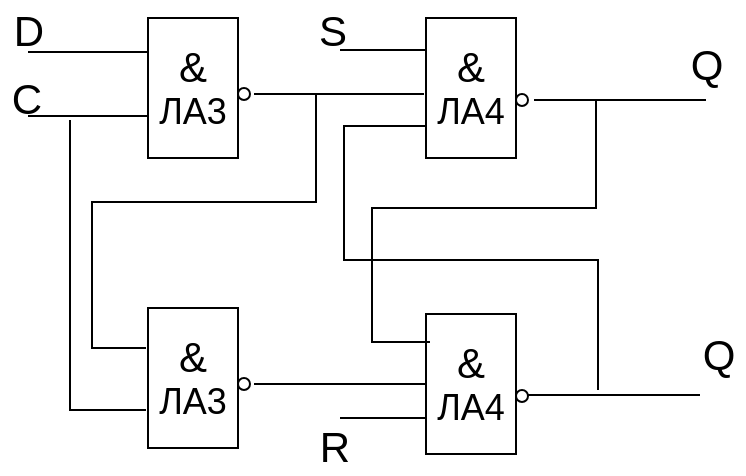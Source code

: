 <mxfile version="17.1.2" type="device"><diagram id="ZX-hVoLMjYRDh5hVUh0m" name="Page-1"><mxGraphModel dx="1230" dy="631" grid="0" gridSize="10" guides="1" tooltips="1" connect="1" arrows="1" fold="1" page="0" pageScale="1" pageWidth="827" pageHeight="1169" math="0" shadow="0"><root><mxCell id="0"/><mxCell id="1" parent="0"/><mxCell id="fgkEmbFiYZA5TooSkyW_-1" value="&lt;font&gt;&lt;span style=&quot;font-size: 21px&quot;&gt;&amp;amp;&lt;/span&gt;&lt;br&gt;&lt;font style=&quot;font-size: 18px&quot;&gt;ЛА3&lt;/font&gt;&lt;br&gt;&lt;/font&gt;" style="rounded=0;whiteSpace=wrap;html=1;hachureGap=4;" vertex="1" parent="1"><mxGeometry x="107" y="98" width="45" height="70" as="geometry"/></mxCell><mxCell id="fgkEmbFiYZA5TooSkyW_-8" value="" style="ellipse;whiteSpace=wrap;html=1;aspect=fixed;hachureGap=4;fontSize=21;" vertex="1" parent="1"><mxGeometry x="152" y="133" width="6" height="6" as="geometry"/></mxCell><mxCell id="fgkEmbFiYZA5TooSkyW_-11" value="" style="endArrow=none;html=1;rounded=0;fontSize=21;startSize=14;endSize=14;sourcePerimeterSpacing=8;targetPerimeterSpacing=8;curved=1;" edge="1" parent="1"><mxGeometry width="50" height="50" relative="1" as="geometry"><mxPoint x="160" y="136" as="sourcePoint"/><mxPoint x="245" y="136" as="targetPoint"/></mxGeometry></mxCell><mxCell id="fgkEmbFiYZA5TooSkyW_-14" value="&lt;font&gt;&lt;span style=&quot;font-size: 21px&quot;&gt;&amp;amp;&lt;/span&gt;&lt;br&gt;&lt;font style=&quot;font-size: 18px&quot;&gt;ЛА3&lt;/font&gt;&lt;br&gt;&lt;/font&gt;" style="rounded=0;whiteSpace=wrap;html=1;hachureGap=4;" vertex="1" parent="1"><mxGeometry x="107" y="243" width="45" height="70" as="geometry"/></mxCell><mxCell id="fgkEmbFiYZA5TooSkyW_-15" value="" style="ellipse;whiteSpace=wrap;html=1;aspect=fixed;hachureGap=4;fontSize=21;" vertex="1" parent="1"><mxGeometry x="152" y="278" width="6" height="6" as="geometry"/></mxCell><mxCell id="fgkEmbFiYZA5TooSkyW_-16" value="" style="endArrow=none;html=1;rounded=0;fontSize=21;startSize=14;endSize=14;sourcePerimeterSpacing=8;targetPerimeterSpacing=8;curved=1;entryX=0;entryY=0.5;entryDx=0;entryDy=0;" edge="1" parent="1" target="fgkEmbFiYZA5TooSkyW_-29"><mxGeometry width="50" height="50" relative="1" as="geometry"><mxPoint x="160" y="281" as="sourcePoint"/><mxPoint x="244" y="281" as="targetPoint"/></mxGeometry></mxCell><mxCell id="fgkEmbFiYZA5TooSkyW_-21" value="" style="endArrow=none;html=1;rounded=0;fontSize=21;startSize=14;endSize=14;sourcePerimeterSpacing=8;targetPerimeterSpacing=8;edgeStyle=orthogonalEdgeStyle;" edge="1" parent="1"><mxGeometry width="50" height="50" relative="1" as="geometry"><mxPoint x="106" y="263" as="sourcePoint"/><mxPoint x="188" y="136" as="targetPoint"/><Array as="points"><mxPoint x="79" y="263"/><mxPoint x="79" y="190"/><mxPoint x="191" y="190"/></Array></mxGeometry></mxCell><mxCell id="fgkEmbFiYZA5TooSkyW_-22" value="" style="endArrow=none;html=1;rounded=0;fontSize=21;startSize=14;endSize=14;sourcePerimeterSpacing=8;targetPerimeterSpacing=8;curved=1;" edge="1" parent="1"><mxGeometry width="50" height="50" relative="1" as="geometry"><mxPoint x="47" y="115" as="sourcePoint"/><mxPoint x="107" y="115" as="targetPoint"/><Array as="points"><mxPoint x="74" y="115"/></Array></mxGeometry></mxCell><mxCell id="fgkEmbFiYZA5TooSkyW_-23" value="D" style="text;html=1;align=center;verticalAlign=middle;resizable=0;points=[];autosize=1;strokeColor=none;fillColor=none;hachureGap=4;fontSize=21;" vertex="1" parent="1"><mxGeometry x="34" y="89" width="25" height="29" as="geometry"/></mxCell><mxCell id="fgkEmbFiYZA5TooSkyW_-24" value="" style="endArrow=none;html=1;rounded=0;fontSize=21;startSize=14;endSize=14;sourcePerimeterSpacing=8;targetPerimeterSpacing=8;curved=1;" edge="1" parent="1"><mxGeometry width="50" height="50" relative="1" as="geometry"><mxPoint x="47" y="147" as="sourcePoint"/><mxPoint x="107" y="147" as="targetPoint"/><Array as="points"><mxPoint x="74" y="147"/></Array></mxGeometry></mxCell><mxCell id="fgkEmbFiYZA5TooSkyW_-25" value="C" style="text;html=1;align=center;verticalAlign=middle;resizable=0;points=[];autosize=1;strokeColor=none;fillColor=none;hachureGap=4;fontSize=21;" vertex="1" parent="1"><mxGeometry x="33" y="123" width="25" height="29" as="geometry"/></mxCell><mxCell id="fgkEmbFiYZA5TooSkyW_-26" value="" style="endArrow=none;html=1;rounded=0;fontSize=21;startSize=14;endSize=14;sourcePerimeterSpacing=8;targetPerimeterSpacing=8;edgeStyle=orthogonalEdgeStyle;" edge="1" parent="1"><mxGeometry width="50" height="50" relative="1" as="geometry"><mxPoint x="106" y="294" as="sourcePoint"/><mxPoint x="68" y="149" as="targetPoint"/><Array as="points"><mxPoint x="101" y="294"/><mxPoint x="68" y="294"/></Array></mxGeometry></mxCell><mxCell id="fgkEmbFiYZA5TooSkyW_-27" value="&lt;font&gt;&lt;span style=&quot;font-size: 21px&quot;&gt;&amp;amp;&lt;/span&gt;&lt;br&gt;&lt;font style=&quot;font-size: 18px&quot;&gt;ЛА4&lt;/font&gt;&lt;br&gt;&lt;/font&gt;" style="rounded=0;whiteSpace=wrap;html=1;hachureGap=4;" vertex="1" parent="1"><mxGeometry x="246" y="98" width="45" height="70" as="geometry"/></mxCell><mxCell id="fgkEmbFiYZA5TooSkyW_-28" value="" style="ellipse;whiteSpace=wrap;html=1;aspect=fixed;hachureGap=4;fontSize=21;" vertex="1" parent="1"><mxGeometry x="291" y="136" width="6" height="6" as="geometry"/></mxCell><mxCell id="fgkEmbFiYZA5TooSkyW_-29" value="&lt;font&gt;&lt;span style=&quot;font-size: 21px&quot;&gt;&amp;amp;&lt;/span&gt;&lt;br&gt;&lt;font style=&quot;font-size: 18px&quot;&gt;ЛА4&lt;/font&gt;&lt;br&gt;&lt;/font&gt;" style="rounded=0;whiteSpace=wrap;html=1;hachureGap=4;" vertex="1" parent="1"><mxGeometry x="246" y="246" width="45" height="70" as="geometry"/></mxCell><mxCell id="fgkEmbFiYZA5TooSkyW_-30" value="" style="ellipse;whiteSpace=wrap;html=1;aspect=fixed;hachureGap=4;fontSize=21;" vertex="1" parent="1"><mxGeometry x="291" y="284" width="6" height="6" as="geometry"/></mxCell><mxCell id="fgkEmbFiYZA5TooSkyW_-34" value="" style="endArrow=none;html=1;rounded=0;fontSize=21;startSize=14;endSize=14;sourcePerimeterSpacing=8;targetPerimeterSpacing=8;curved=1;" edge="1" parent="1"><mxGeometry width="50" height="50" relative="1" as="geometry"><mxPoint x="203" y="114" as="sourcePoint"/><mxPoint x="246" y="114" as="targetPoint"/><Array as="points"><mxPoint x="213" y="114"/></Array></mxGeometry></mxCell><mxCell id="fgkEmbFiYZA5TooSkyW_-35" value="S" style="text;html=1;align=center;verticalAlign=middle;resizable=0;points=[];autosize=1;strokeColor=none;fillColor=none;hachureGap=4;fontSize=21;" vertex="1" parent="1"><mxGeometry x="187" y="89" width="24" height="29" as="geometry"/></mxCell><mxCell id="fgkEmbFiYZA5TooSkyW_-36" value="" style="endArrow=none;html=1;rounded=0;fontSize=21;startSize=14;endSize=14;sourcePerimeterSpacing=8;targetPerimeterSpacing=8;curved=1;entryX=0;entryY=0.5;entryDx=0;entryDy=0;" edge="1" parent="1"><mxGeometry width="50" height="50" relative="1" as="geometry"><mxPoint x="297" y="286.5" as="sourcePoint"/><mxPoint x="383" y="286.5" as="targetPoint"/></mxGeometry></mxCell><mxCell id="fgkEmbFiYZA5TooSkyW_-37" value="" style="endArrow=none;html=1;rounded=0;fontSize=21;startSize=14;endSize=14;sourcePerimeterSpacing=8;targetPerimeterSpacing=8;curved=1;entryX=0;entryY=0.5;entryDx=0;entryDy=0;" edge="1" parent="1"><mxGeometry width="50" height="50" relative="1" as="geometry"><mxPoint x="300" y="139" as="sourcePoint"/><mxPoint x="386" y="139" as="targetPoint"/></mxGeometry></mxCell><mxCell id="fgkEmbFiYZA5TooSkyW_-38" value="" style="endArrow=none;html=1;rounded=0;fontSize=21;startSize=14;endSize=14;sourcePerimeterSpacing=8;targetPerimeterSpacing=8;edgeStyle=orthogonalEdgeStyle;" edge="1" parent="1"><mxGeometry width="50" height="50" relative="1" as="geometry"><mxPoint x="248" y="260" as="sourcePoint"/><mxPoint x="328" y="139" as="targetPoint"/><Array as="points"><mxPoint x="246" y="260"/><mxPoint x="219" y="260"/><mxPoint x="219" y="193"/><mxPoint x="331" y="193"/><mxPoint x="331" y="139"/></Array></mxGeometry></mxCell><mxCell id="fgkEmbFiYZA5TooSkyW_-39" value="" style="endArrow=none;html=1;rounded=0;fontSize=21;startSize=14;endSize=14;sourcePerimeterSpacing=8;targetPerimeterSpacing=8;curved=1;" edge="1" parent="1"><mxGeometry width="50" height="50" relative="1" as="geometry"><mxPoint x="203" y="298" as="sourcePoint"/><mxPoint x="246" y="298" as="targetPoint"/><Array as="points"><mxPoint x="213" y="298"/></Array></mxGeometry></mxCell><mxCell id="fgkEmbFiYZA5TooSkyW_-40" value="R" style="text;html=1;align=center;verticalAlign=middle;resizable=0;points=[];autosize=1;strokeColor=none;fillColor=none;hachureGap=4;fontSize=21;" vertex="1" parent="1"><mxGeometry x="187" y="297" width="25" height="29" as="geometry"/></mxCell><mxCell id="fgkEmbFiYZA5TooSkyW_-41" value="Q" style="text;html=1;align=center;verticalAlign=middle;resizable=0;points=[];autosize=1;strokeColor=none;fillColor=none;hachureGap=4;fontSize=21;" vertex="1" parent="1"><mxGeometry x="379" y="251" width="26" height="29" as="geometry"/></mxCell><mxCell id="fgkEmbFiYZA5TooSkyW_-42" value="Q" style="text;html=1;align=center;verticalAlign=middle;resizable=0;points=[];autosize=1;strokeColor=none;fillColor=none;hachureGap=4;fontSize=21;" vertex="1" parent="1"><mxGeometry x="373" y="106" width="26" height="29" as="geometry"/></mxCell><mxCell id="fgkEmbFiYZA5TooSkyW_-44" value="" style="endArrow=none;html=1;rounded=0;fontSize=21;startSize=14;endSize=14;sourcePerimeterSpacing=8;targetPerimeterSpacing=8;edgeStyle=orthogonalEdgeStyle;" edge="1" parent="1"><mxGeometry width="50" height="50" relative="1" as="geometry"><mxPoint x="332" y="284" as="sourcePoint"/><mxPoint x="246" y="152" as="targetPoint"/><Array as="points"><mxPoint x="205" y="219"/><mxPoint x="205" y="152"/></Array></mxGeometry></mxCell></root></mxGraphModel></diagram></mxfile>